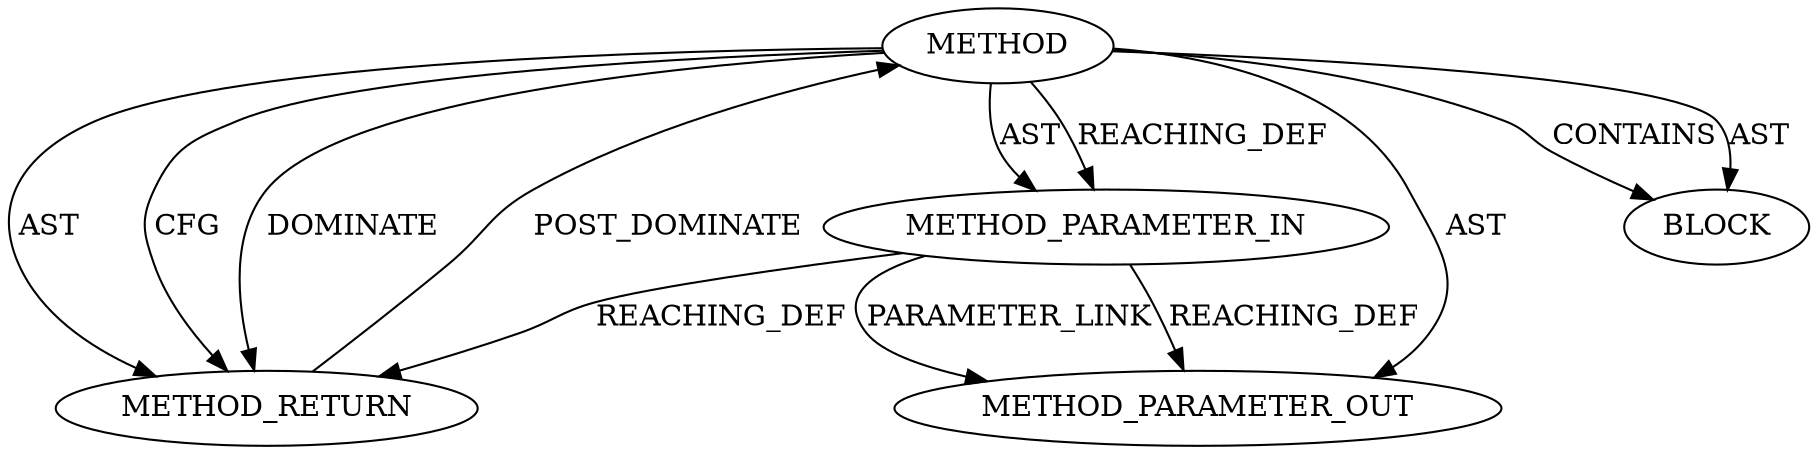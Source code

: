 digraph {
  12195 [label=METHOD AST_PARENT_TYPE="NAMESPACE_BLOCK" AST_PARENT_FULL_NAME="<global>" ORDER=0 CODE="<empty>" FULL_NAME="iov_iter_is_kvec" IS_EXTERNAL=true FILENAME="<empty>" SIGNATURE="" NAME="iov_iter_is_kvec"]
  12198 [label=METHOD_RETURN ORDER=2 CODE="RET" TYPE_FULL_NAME="ANY" EVALUATION_STRATEGY="BY_VALUE"]
  12197 [label=BLOCK ORDER=1 ARGUMENT_INDEX=1 CODE="<empty>" TYPE_FULL_NAME="ANY"]
  12196 [label=METHOD_PARAMETER_IN ORDER=1 CODE="p1" IS_VARIADIC=false TYPE_FULL_NAME="ANY" EVALUATION_STRATEGY="BY_VALUE" INDEX=1 NAME="p1"]
  13377 [label=METHOD_PARAMETER_OUT ORDER=1 CODE="p1" IS_VARIADIC=false TYPE_FULL_NAME="ANY" EVALUATION_STRATEGY="BY_VALUE" INDEX=1 NAME="p1"]
  12195 -> 12197 [label=CONTAINS ]
  12195 -> 12198 [label=AST ]
  12195 -> 13377 [label=AST ]
  12195 -> 12196 [label=AST ]
  12196 -> 13377 [label=PARAMETER_LINK ]
  12195 -> 12197 [label=AST ]
  12196 -> 12198 [label=REACHING_DEF VARIABLE="p1"]
  12198 -> 12195 [label=POST_DOMINATE ]
  12195 -> 12196 [label=REACHING_DEF VARIABLE=""]
  12196 -> 13377 [label=REACHING_DEF VARIABLE="p1"]
  12195 -> 12198 [label=CFG ]
  12195 -> 12198 [label=DOMINATE ]
}
